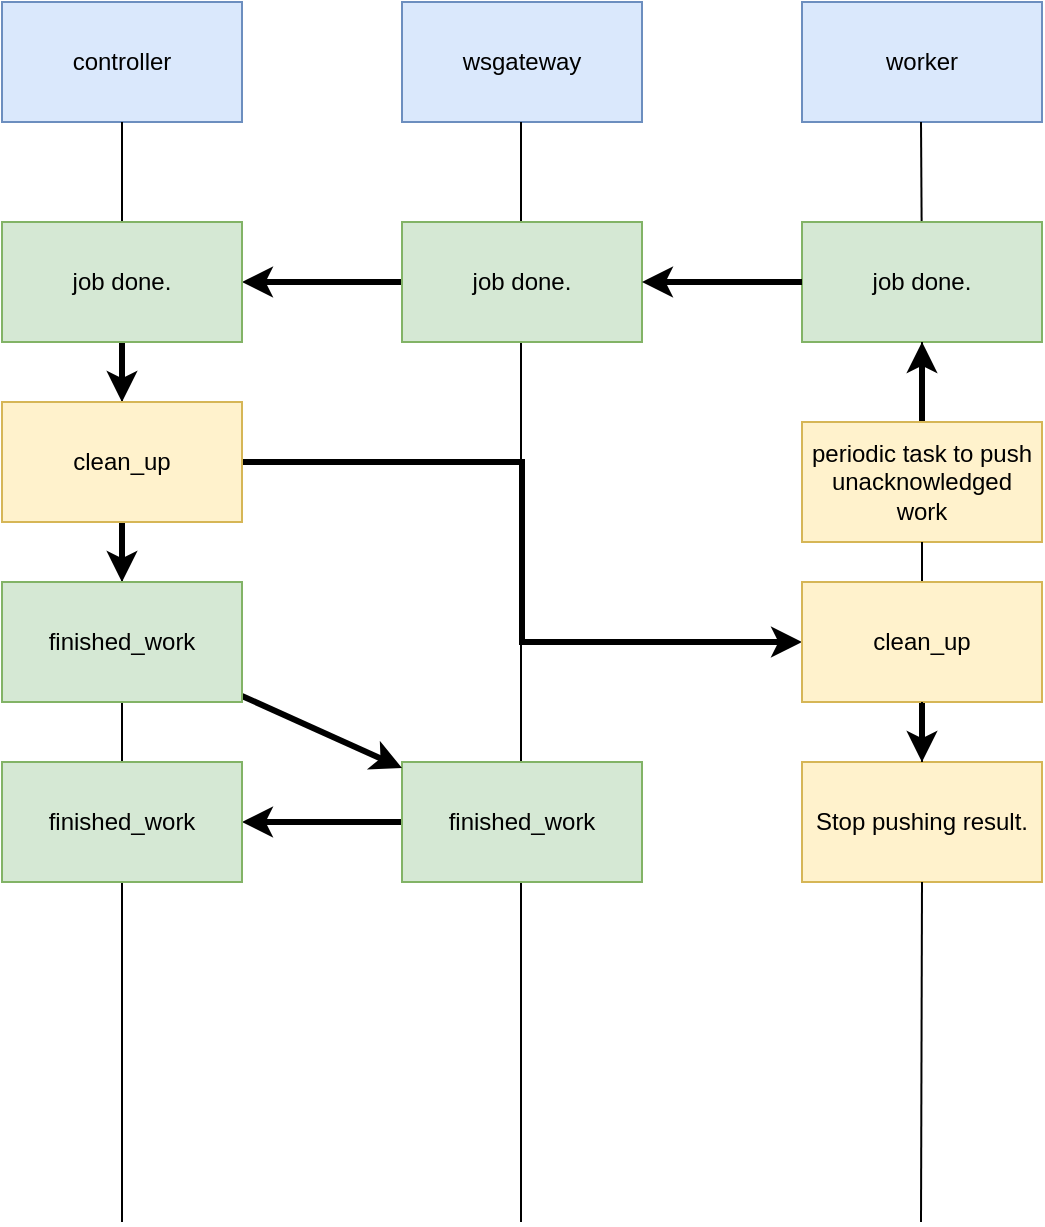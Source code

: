 <mxfile version="14.1.8" type="github">
  <diagram id="lLPIBe0nixrsbS69wt9D" name="Page-1">
    <mxGraphModel dx="1298" dy="731" grid="1" gridSize="10" guides="1" tooltips="1" connect="1" arrows="1" fold="1" page="1" pageScale="1" pageWidth="850" pageHeight="1100" math="0" shadow="0">
      <root>
        <mxCell id="0" />
        <mxCell id="1" parent="0" />
        <mxCell id="huRUc8eLphyof20S9JOC-1" value="controller" style="rounded=0;whiteSpace=wrap;html=1;fillColor=#dae8fc;strokeColor=#6c8ebf;" vertex="1" parent="1">
          <mxGeometry x="80" y="80" width="120" height="60" as="geometry" />
        </mxCell>
        <mxCell id="huRUc8eLphyof20S9JOC-2" value="wsgateway" style="rounded=0;whiteSpace=wrap;html=1;fillColor=#dae8fc;strokeColor=#6c8ebf;" vertex="1" parent="1">
          <mxGeometry x="280" y="80" width="120" height="60" as="geometry" />
        </mxCell>
        <mxCell id="huRUc8eLphyof20S9JOC-3" value="worker" style="rounded=0;whiteSpace=wrap;html=1;fillColor=#dae8fc;strokeColor=#6c8ebf;" vertex="1" parent="1">
          <mxGeometry x="480" y="80" width="120" height="60" as="geometry" />
        </mxCell>
        <mxCell id="huRUc8eLphyof20S9JOC-4" value="" style="endArrow=none;html=1;entryX=0.5;entryY=1;entryDx=0;entryDy=0;" edge="1" parent="1" target="huRUc8eLphyof20S9JOC-1">
          <mxGeometry width="50" height="50" relative="1" as="geometry">
            <mxPoint x="140" y="690" as="sourcePoint" />
            <mxPoint x="450" y="350" as="targetPoint" />
          </mxGeometry>
        </mxCell>
        <mxCell id="huRUc8eLphyof20S9JOC-5" value="" style="endArrow=none;html=1;entryX=0.5;entryY=1;entryDx=0;entryDy=0;" edge="1" parent="1">
          <mxGeometry width="50" height="50" relative="1" as="geometry">
            <mxPoint x="339.5" y="690" as="sourcePoint" />
            <mxPoint x="339.5" y="140" as="targetPoint" />
          </mxGeometry>
        </mxCell>
        <mxCell id="huRUc8eLphyof20S9JOC-6" value="" style="endArrow=none;html=1;entryX=0.5;entryY=1;entryDx=0;entryDy=0;" edge="1" parent="1" source="huRUc8eLphyof20S9JOC-7">
          <mxGeometry width="50" height="50" relative="1" as="geometry">
            <mxPoint x="539.5" y="690" as="sourcePoint" />
            <mxPoint x="539.5" y="140" as="targetPoint" />
          </mxGeometry>
        </mxCell>
        <mxCell id="huRUc8eLphyof20S9JOC-7" value="job done." style="rounded=0;whiteSpace=wrap;html=1;fillColor=#d5e8d4;strokeColor=#82b366;" vertex="1" parent="1">
          <mxGeometry x="480" y="190" width="120" height="60" as="geometry" />
        </mxCell>
        <mxCell id="huRUc8eLphyof20S9JOC-8" value="" style="endArrow=none;html=1;entryX=0.5;entryY=1;entryDx=0;entryDy=0;" edge="1" parent="1" source="huRUc8eLphyof20S9JOC-24" target="huRUc8eLphyof20S9JOC-7">
          <mxGeometry width="50" height="50" relative="1" as="geometry">
            <mxPoint x="539.5" y="690" as="sourcePoint" />
            <mxPoint x="539.5" y="140" as="targetPoint" />
          </mxGeometry>
        </mxCell>
        <mxCell id="huRUc8eLphyof20S9JOC-16" style="edgeStyle=orthogonalEdgeStyle;rounded=0;orthogonalLoop=1;jettySize=auto;html=1;entryX=1;entryY=0.5;entryDx=0;entryDy=0;strokeWidth=3;" edge="1" parent="1" source="huRUc8eLphyof20S9JOC-9" target="huRUc8eLphyof20S9JOC-10">
          <mxGeometry relative="1" as="geometry" />
        </mxCell>
        <mxCell id="huRUc8eLphyof20S9JOC-9" value="job done." style="rounded=0;whiteSpace=wrap;html=1;fillColor=#d5e8d4;strokeColor=#82b366;" vertex="1" parent="1">
          <mxGeometry x="280" y="190" width="120" height="60" as="geometry" />
        </mxCell>
        <mxCell id="huRUc8eLphyof20S9JOC-41" style="edgeStyle=orthogonalEdgeStyle;rounded=0;orthogonalLoop=1;jettySize=auto;html=1;entryX=0.5;entryY=0;entryDx=0;entryDy=0;startArrow=none;startFill=0;strokeWidth=3;" edge="1" parent="1" source="huRUc8eLphyof20S9JOC-10" target="huRUc8eLphyof20S9JOC-31">
          <mxGeometry relative="1" as="geometry" />
        </mxCell>
        <mxCell id="huRUc8eLphyof20S9JOC-10" value="job done." style="rounded=0;whiteSpace=wrap;html=1;fillColor=#d5e8d4;strokeColor=#82b366;" vertex="1" parent="1">
          <mxGeometry x="80" y="190" width="120" height="60" as="geometry" />
        </mxCell>
        <mxCell id="huRUc8eLphyof20S9JOC-46" style="edgeStyle=none;rounded=0;orthogonalLoop=1;jettySize=auto;html=1;startArrow=none;startFill=0;strokeWidth=3;" edge="1" parent="1" source="huRUc8eLphyof20S9JOC-12" target="huRUc8eLphyof20S9JOC-14">
          <mxGeometry relative="1" as="geometry" />
        </mxCell>
        <mxCell id="huRUc8eLphyof20S9JOC-12" value="finished_work" style="rounded=0;whiteSpace=wrap;html=1;fillColor=#d5e8d4;strokeColor=#82b366;" vertex="1" parent="1">
          <mxGeometry x="280" y="460" width="120" height="60" as="geometry" />
        </mxCell>
        <mxCell id="huRUc8eLphyof20S9JOC-14" value="finished_work" style="rounded=0;whiteSpace=wrap;html=1;fillColor=#d5e8d4;strokeColor=#82b366;" vertex="1" parent="1">
          <mxGeometry x="80" y="460" width="120" height="60" as="geometry" />
        </mxCell>
        <mxCell id="huRUc8eLphyof20S9JOC-15" value="" style="endArrow=classic;html=1;exitX=0;exitY=0.5;exitDx=0;exitDy=0;entryX=1;entryY=0.5;entryDx=0;entryDy=0;strokeWidth=3;" edge="1" parent="1" source="huRUc8eLphyof20S9JOC-7" target="huRUc8eLphyof20S9JOC-9">
          <mxGeometry width="50" height="50" relative="1" as="geometry">
            <mxPoint x="400" y="400" as="sourcePoint" />
            <mxPoint x="450" y="350" as="targetPoint" />
          </mxGeometry>
        </mxCell>
        <mxCell id="huRUc8eLphyof20S9JOC-21" value="Stop pushing result." style="rounded=0;whiteSpace=wrap;html=1;fillColor=#fff2cc;strokeColor=#d6b656;" vertex="1" parent="1">
          <mxGeometry x="480" y="460" width="120" height="60" as="geometry" />
        </mxCell>
        <mxCell id="huRUc8eLphyof20S9JOC-22" value="" style="endArrow=none;html=1;entryX=0.5;entryY=1;entryDx=0;entryDy=0;" edge="1" parent="1" target="huRUc8eLphyof20S9JOC-21">
          <mxGeometry width="50" height="50" relative="1" as="geometry">
            <mxPoint x="539.5" y="690" as="sourcePoint" />
            <mxPoint x="540" y="250" as="targetPoint" />
          </mxGeometry>
        </mxCell>
        <mxCell id="huRUc8eLphyof20S9JOC-40" style="edgeStyle=orthogonalEdgeStyle;rounded=0;orthogonalLoop=1;jettySize=auto;html=1;startArrow=none;startFill=0;strokeWidth=3;" edge="1" parent="1" source="huRUc8eLphyof20S9JOC-24" target="huRUc8eLphyof20S9JOC-7">
          <mxGeometry relative="1" as="geometry" />
        </mxCell>
        <mxCell id="huRUc8eLphyof20S9JOC-24" value="periodic task to push unacknowledged work" style="rounded=0;whiteSpace=wrap;html=1;fillColor=#fff2cc;strokeColor=#d6b656;" vertex="1" parent="1">
          <mxGeometry x="480" y="290" width="120" height="60" as="geometry" />
        </mxCell>
        <mxCell id="huRUc8eLphyof20S9JOC-25" value="" style="endArrow=none;html=1;entryX=0.5;entryY=1;entryDx=0;entryDy=0;" edge="1" parent="1" source="huRUc8eLphyof20S9JOC-32" target="huRUc8eLphyof20S9JOC-24">
          <mxGeometry width="50" height="50" relative="1" as="geometry">
            <mxPoint x="540" y="380" as="sourcePoint" />
            <mxPoint x="540" y="250" as="targetPoint" />
          </mxGeometry>
        </mxCell>
        <mxCell id="huRUc8eLphyof20S9JOC-33" style="edgeStyle=orthogonalEdgeStyle;rounded=0;orthogonalLoop=1;jettySize=auto;html=1;entryX=0;entryY=0.5;entryDx=0;entryDy=0;strokeWidth=3;" edge="1" parent="1" source="huRUc8eLphyof20S9JOC-31" target="huRUc8eLphyof20S9JOC-32">
          <mxGeometry relative="1" as="geometry" />
        </mxCell>
        <mxCell id="huRUc8eLphyof20S9JOC-45" style="edgeStyle=none;rounded=0;orthogonalLoop=1;jettySize=auto;html=1;startArrow=none;startFill=0;strokeWidth=3;" edge="1" parent="1" source="huRUc8eLphyof20S9JOC-31" target="huRUc8eLphyof20S9JOC-43">
          <mxGeometry relative="1" as="geometry" />
        </mxCell>
        <mxCell id="huRUc8eLphyof20S9JOC-31" value="clean_up" style="rounded=0;whiteSpace=wrap;html=1;fillColor=#fff2cc;strokeColor=#d6b656;" vertex="1" parent="1">
          <mxGeometry x="80" y="280" width="120" height="60" as="geometry" />
        </mxCell>
        <mxCell id="huRUc8eLphyof20S9JOC-38" style="edgeStyle=orthogonalEdgeStyle;rounded=0;orthogonalLoop=1;jettySize=auto;html=1;entryX=0.5;entryY=0;entryDx=0;entryDy=0;strokeWidth=3;" edge="1" parent="1" source="huRUc8eLphyof20S9JOC-32" target="huRUc8eLphyof20S9JOC-21">
          <mxGeometry relative="1" as="geometry" />
        </mxCell>
        <mxCell id="huRUc8eLphyof20S9JOC-32" value="clean_up" style="rounded=0;whiteSpace=wrap;html=1;fillColor=#fff2cc;strokeColor=#d6b656;" vertex="1" parent="1">
          <mxGeometry x="480" y="370" width="120" height="60" as="geometry" />
        </mxCell>
        <mxCell id="huRUc8eLphyof20S9JOC-34" value="" style="endArrow=none;html=1;entryX=0.5;entryY=1;entryDx=0;entryDy=0;" edge="1" parent="1" source="huRUc8eLphyof20S9JOC-21" target="huRUc8eLphyof20S9JOC-32">
          <mxGeometry width="50" height="50" relative="1" as="geometry">
            <mxPoint x="540" y="500" as="sourcePoint" />
            <mxPoint x="540" y="350" as="targetPoint" />
          </mxGeometry>
        </mxCell>
        <mxCell id="huRUc8eLphyof20S9JOC-44" style="edgeStyle=none;rounded=0;orthogonalLoop=1;jettySize=auto;html=1;startArrow=none;startFill=0;strokeWidth=3;" edge="1" parent="1" source="huRUc8eLphyof20S9JOC-43" target="huRUc8eLphyof20S9JOC-12">
          <mxGeometry relative="1" as="geometry" />
        </mxCell>
        <mxCell id="huRUc8eLphyof20S9JOC-43" value="finished_work" style="rounded=0;whiteSpace=wrap;html=1;fillColor=#d5e8d4;strokeColor=#82b366;" vertex="1" parent="1">
          <mxGeometry x="80" y="370" width="120" height="60" as="geometry" />
        </mxCell>
      </root>
    </mxGraphModel>
  </diagram>
</mxfile>
